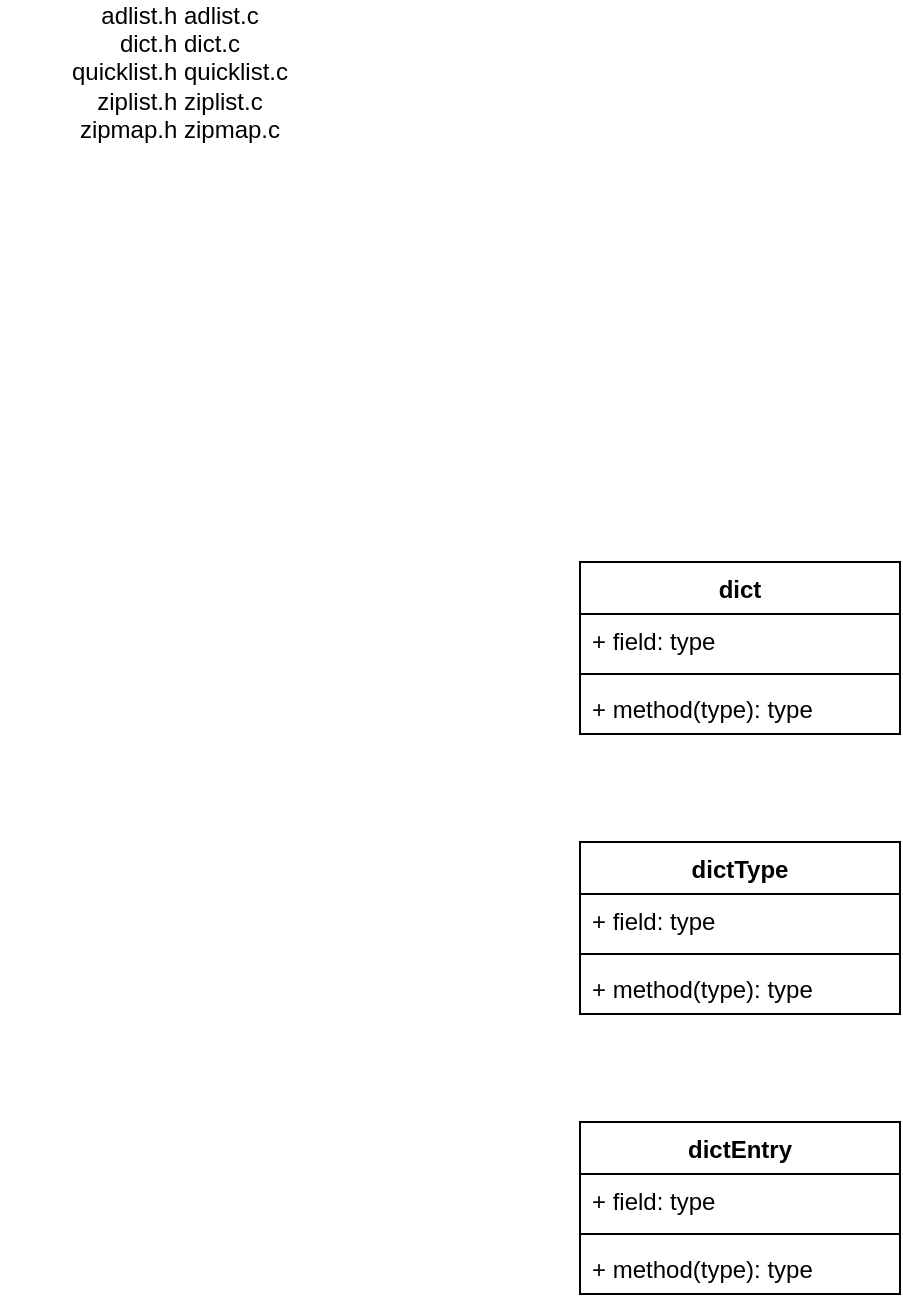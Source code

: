 <mxfile version="13.9.8" type="device" pages="7"><diagram id="kwGnPqtw0Sh4xN60_Mw1" name="datastructure"><mxGraphModel dx="1186" dy="592" grid="1" gridSize="10" guides="1" tooltips="1" connect="1" arrows="1" fold="1" page="1" pageScale="1" pageWidth="33000" pageHeight="46810" math="0" shadow="0"><root><mxCell id="WYOePW9jDsLeZXrMyy6C-0"/><mxCell id="WYOePW9jDsLeZXrMyy6C-1" parent="WYOePW9jDsLeZXrMyy6C-0"/><mxCell id="WYOePW9jDsLeZXrMyy6C-2" value="dict" style="swimlane;fontStyle=1;align=center;verticalAlign=top;childLayout=stackLayout;horizontal=1;startSize=26;horizontalStack=0;resizeParent=1;resizeParentMax=0;resizeLast=0;collapsible=1;marginBottom=0;" parent="WYOePW9jDsLeZXrMyy6C-1" vertex="1"><mxGeometry x="370" y="330" width="160" height="86" as="geometry"/></mxCell><mxCell id="WYOePW9jDsLeZXrMyy6C-3" value="+ field: type" style="text;strokeColor=none;fillColor=none;align=left;verticalAlign=top;spacingLeft=4;spacingRight=4;overflow=hidden;rotatable=0;points=[[0,0.5],[1,0.5]];portConstraint=eastwest;" parent="WYOePW9jDsLeZXrMyy6C-2" vertex="1"><mxGeometry y="26" width="160" height="26" as="geometry"/></mxCell><mxCell id="WYOePW9jDsLeZXrMyy6C-4" value="" style="line;strokeWidth=1;fillColor=none;align=left;verticalAlign=middle;spacingTop=-1;spacingLeft=3;spacingRight=3;rotatable=0;labelPosition=right;points=[];portConstraint=eastwest;" parent="WYOePW9jDsLeZXrMyy6C-2" vertex="1"><mxGeometry y="52" width="160" height="8" as="geometry"/></mxCell><mxCell id="WYOePW9jDsLeZXrMyy6C-5" value="+ method(type): type" style="text;strokeColor=none;fillColor=none;align=left;verticalAlign=top;spacingLeft=4;spacingRight=4;overflow=hidden;rotatable=0;points=[[0,0.5],[1,0.5]];portConstraint=eastwest;" parent="WYOePW9jDsLeZXrMyy6C-2" vertex="1"><mxGeometry y="60" width="160" height="26" as="geometry"/></mxCell><mxCell id="WYOePW9jDsLeZXrMyy6C-6" value="dictType" style="swimlane;fontStyle=1;align=center;verticalAlign=top;childLayout=stackLayout;horizontal=1;startSize=26;horizontalStack=0;resizeParent=1;resizeParentMax=0;resizeLast=0;collapsible=1;marginBottom=0;" parent="WYOePW9jDsLeZXrMyy6C-1" vertex="1"><mxGeometry x="370" y="470" width="160" height="86" as="geometry"/></mxCell><mxCell id="WYOePW9jDsLeZXrMyy6C-7" value="+ field: type" style="text;strokeColor=none;fillColor=none;align=left;verticalAlign=top;spacingLeft=4;spacingRight=4;overflow=hidden;rotatable=0;points=[[0,0.5],[1,0.5]];portConstraint=eastwest;" parent="WYOePW9jDsLeZXrMyy6C-6" vertex="1"><mxGeometry y="26" width="160" height="26" as="geometry"/></mxCell><mxCell id="WYOePW9jDsLeZXrMyy6C-8" value="" style="line;strokeWidth=1;fillColor=none;align=left;verticalAlign=middle;spacingTop=-1;spacingLeft=3;spacingRight=3;rotatable=0;labelPosition=right;points=[];portConstraint=eastwest;" parent="WYOePW9jDsLeZXrMyy6C-6" vertex="1"><mxGeometry y="52" width="160" height="8" as="geometry"/></mxCell><mxCell id="WYOePW9jDsLeZXrMyy6C-9" value="+ method(type): type" style="text;strokeColor=none;fillColor=none;align=left;verticalAlign=top;spacingLeft=4;spacingRight=4;overflow=hidden;rotatable=0;points=[[0,0.5],[1,0.5]];portConstraint=eastwest;" parent="WYOePW9jDsLeZXrMyy6C-6" vertex="1"><mxGeometry y="60" width="160" height="26" as="geometry"/></mxCell><mxCell id="WYOePW9jDsLeZXrMyy6C-10" value="dictEntry" style="swimlane;fontStyle=1;align=center;verticalAlign=top;childLayout=stackLayout;horizontal=1;startSize=26;horizontalStack=0;resizeParent=1;resizeParentMax=0;resizeLast=0;collapsible=1;marginBottom=0;" parent="WYOePW9jDsLeZXrMyy6C-1" vertex="1"><mxGeometry x="370" y="610" width="160" height="86" as="geometry"/></mxCell><mxCell id="WYOePW9jDsLeZXrMyy6C-11" value="+ field: type" style="text;strokeColor=none;fillColor=none;align=left;verticalAlign=top;spacingLeft=4;spacingRight=4;overflow=hidden;rotatable=0;points=[[0,0.5],[1,0.5]];portConstraint=eastwest;" parent="WYOePW9jDsLeZXrMyy6C-10" vertex="1"><mxGeometry y="26" width="160" height="26" as="geometry"/></mxCell><mxCell id="WYOePW9jDsLeZXrMyy6C-12" value="" style="line;strokeWidth=1;fillColor=none;align=left;verticalAlign=middle;spacingTop=-1;spacingLeft=3;spacingRight=3;rotatable=0;labelPosition=right;points=[];portConstraint=eastwest;" parent="WYOePW9jDsLeZXrMyy6C-10" vertex="1"><mxGeometry y="52" width="160" height="8" as="geometry"/></mxCell><mxCell id="WYOePW9jDsLeZXrMyy6C-13" value="+ method(type): type" style="text;strokeColor=none;fillColor=none;align=left;verticalAlign=top;spacingLeft=4;spacingRight=4;overflow=hidden;rotatable=0;points=[[0,0.5],[1,0.5]];portConstraint=eastwest;" parent="WYOePW9jDsLeZXrMyy6C-10" vertex="1"><mxGeometry y="60" width="160" height="26" as="geometry"/></mxCell><mxCell id="c9TSp-UaiZck3Rbrdu8g-0" value="adlist.h adlist.c&lt;br&gt;dict.h dict.c&lt;br&gt;quicklist.h quicklist.c&lt;br&gt;ziplist.h ziplist.c&lt;br&gt;zipmap.h zipmap.c" style="text;html=1;strokeColor=none;fillColor=none;align=center;verticalAlign=middle;whiteSpace=wrap;rounded=0;" vertex="1" parent="WYOePW9jDsLeZXrMyy6C-1"><mxGeometry x="80" y="50" width="180" height="70" as="geometry"/></mxCell></root></mxGraphModel></diagram><diagram id="MLkG6dIWdqjJvnIA7wKA" name="server"><mxGraphModel dx="1186" dy="592" grid="1" gridSize="10" guides="1" tooltips="1" connect="1" arrows="1" fold="1" page="1" pageScale="1" pageWidth="33000" pageHeight="46810" math="0" shadow="0"><root><mxCell id="0"/><mxCell id="1" parent="0"/><mxCell id="Axjt2PGUKr2vOuOMID9k-1" value="redisDB" style="swimlane;fontStyle=1;align=center;verticalAlign=top;childLayout=stackLayout;horizontal=1;startSize=26;horizontalStack=0;resizeParent=1;resizeParentMax=0;resizeLast=0;collapsible=1;marginBottom=0;" parent="1" vertex="1"><mxGeometry x="340" y="240" width="160" height="86" as="geometry"/></mxCell><mxCell id="Axjt2PGUKr2vOuOMID9k-2" value="+ field: type" style="text;strokeColor=none;fillColor=none;align=left;verticalAlign=top;spacingLeft=4;spacingRight=4;overflow=hidden;rotatable=0;points=[[0,0.5],[1,0.5]];portConstraint=eastwest;" parent="Axjt2PGUKr2vOuOMID9k-1" vertex="1"><mxGeometry y="26" width="160" height="26" as="geometry"/></mxCell><mxCell id="Axjt2PGUKr2vOuOMID9k-3" value="" style="line;strokeWidth=1;fillColor=none;align=left;verticalAlign=middle;spacingTop=-1;spacingLeft=3;spacingRight=3;rotatable=0;labelPosition=right;points=[];portConstraint=eastwest;" parent="Axjt2PGUKr2vOuOMID9k-1" vertex="1"><mxGeometry y="52" width="160" height="8" as="geometry"/></mxCell><mxCell id="Axjt2PGUKr2vOuOMID9k-4" value="+ method(type): type" style="text;strokeColor=none;fillColor=none;align=left;verticalAlign=top;spacingLeft=4;spacingRight=4;overflow=hidden;rotatable=0;points=[[0,0.5],[1,0.5]];portConstraint=eastwest;" parent="Axjt2PGUKr2vOuOMID9k-1" vertex="1"><mxGeometry y="60" width="160" height="26" as="geometry"/></mxCell><mxCell id="Axjt2PGUKr2vOuOMID9k-5" value="redisServer" style="swimlane;fontStyle=1;align=center;verticalAlign=top;childLayout=stackLayout;horizontal=1;startSize=26;horizontalStack=0;resizeParent=1;resizeParentMax=0;resizeLast=0;collapsible=1;marginBottom=0;" parent="1" vertex="1"><mxGeometry x="550" y="238" width="160" height="86" as="geometry"/></mxCell><mxCell id="Axjt2PGUKr2vOuOMID9k-6" value="+ field: type" style="text;strokeColor=none;fillColor=none;align=left;verticalAlign=top;spacingLeft=4;spacingRight=4;overflow=hidden;rotatable=0;points=[[0,0.5],[1,0.5]];portConstraint=eastwest;" parent="Axjt2PGUKr2vOuOMID9k-5" vertex="1"><mxGeometry y="26" width="160" height="26" as="geometry"/></mxCell><mxCell id="Axjt2PGUKr2vOuOMID9k-7" value="" style="line;strokeWidth=1;fillColor=none;align=left;verticalAlign=middle;spacingTop=-1;spacingLeft=3;spacingRight=3;rotatable=0;labelPosition=right;points=[];portConstraint=eastwest;" parent="Axjt2PGUKr2vOuOMID9k-5" vertex="1"><mxGeometry y="52" width="160" height="8" as="geometry"/></mxCell><mxCell id="Axjt2PGUKr2vOuOMID9k-8" value="+ method(type): type" style="text;strokeColor=none;fillColor=none;align=left;verticalAlign=top;spacingLeft=4;spacingRight=4;overflow=hidden;rotatable=0;points=[[0,0.5],[1,0.5]];portConstraint=eastwest;" parent="Axjt2PGUKr2vOuOMID9k-5" vertex="1"><mxGeometry y="60" width="160" height="26" as="geometry"/></mxCell><mxCell id="Axjt2PGUKr2vOuOMID9k-9" value="client" style="swimlane;fontStyle=1;align=center;verticalAlign=top;childLayout=stackLayout;horizontal=1;startSize=26;horizontalStack=0;resizeParent=1;resizeParentMax=0;resizeLast=0;collapsible=1;marginBottom=0;" parent="1" vertex="1"><mxGeometry x="340" y="370" width="160" height="86" as="geometry"/></mxCell><mxCell id="Axjt2PGUKr2vOuOMID9k-10" value="+ field: type" style="text;strokeColor=none;fillColor=none;align=left;verticalAlign=top;spacingLeft=4;spacingRight=4;overflow=hidden;rotatable=0;points=[[0,0.5],[1,0.5]];portConstraint=eastwest;" parent="Axjt2PGUKr2vOuOMID9k-9" vertex="1"><mxGeometry y="26" width="160" height="26" as="geometry"/></mxCell><mxCell id="Axjt2PGUKr2vOuOMID9k-11" value="" style="line;strokeWidth=1;fillColor=none;align=left;verticalAlign=middle;spacingTop=-1;spacingLeft=3;spacingRight=3;rotatable=0;labelPosition=right;points=[];portConstraint=eastwest;" parent="Axjt2PGUKr2vOuOMID9k-9" vertex="1"><mxGeometry y="52" width="160" height="8" as="geometry"/></mxCell><mxCell id="Axjt2PGUKr2vOuOMID9k-12" value="+ method(type): type" style="text;strokeColor=none;fillColor=none;align=left;verticalAlign=top;spacingLeft=4;spacingRight=4;overflow=hidden;rotatable=0;points=[[0,0.5],[1,0.5]];portConstraint=eastwest;" parent="Axjt2PGUKr2vOuOMID9k-9" vertex="1"><mxGeometry y="60" width="160" height="26" as="geometry"/></mxCell><mxCell id="Axjt2PGUKr2vOuOMID9k-13" value="redisObject(robj)" style="swimlane;fontStyle=1;align=center;verticalAlign=top;childLayout=stackLayout;horizontal=1;startSize=26;horizontalStack=0;resizeParent=1;resizeParentMax=0;resizeLast=0;collapsible=1;marginBottom=0;" parent="1" vertex="1"><mxGeometry x="550" y="370" width="160" height="86" as="geometry"/></mxCell><mxCell id="Axjt2PGUKr2vOuOMID9k-14" value="+ field: type" style="text;strokeColor=none;fillColor=none;align=left;verticalAlign=top;spacingLeft=4;spacingRight=4;overflow=hidden;rotatable=0;points=[[0,0.5],[1,0.5]];portConstraint=eastwest;" parent="Axjt2PGUKr2vOuOMID9k-13" vertex="1"><mxGeometry y="26" width="160" height="26" as="geometry"/></mxCell><mxCell id="Axjt2PGUKr2vOuOMID9k-15" value="" style="line;strokeWidth=1;fillColor=none;align=left;verticalAlign=middle;spacingTop=-1;spacingLeft=3;spacingRight=3;rotatable=0;labelPosition=right;points=[];portConstraint=eastwest;" parent="Axjt2PGUKr2vOuOMID9k-13" vertex="1"><mxGeometry y="52" width="160" height="8" as="geometry"/></mxCell><mxCell id="Axjt2PGUKr2vOuOMID9k-16" value="+ method(type): type" style="text;strokeColor=none;fillColor=none;align=left;verticalAlign=top;spacingLeft=4;spacingRight=4;overflow=hidden;rotatable=0;points=[[0,0.5],[1,0.5]];portConstraint=eastwest;" parent="Axjt2PGUKr2vOuOMID9k-13" vertex="1"><mxGeometry y="60" width="160" height="26" as="geometry"/></mxCell><mxCell id="dOBc3FZ5u_qox5ey2-ql-1" value="rdb" style="ellipse;whiteSpace=wrap;html=1;" parent="1" vertex="1"><mxGeometry x="960" y="246" width="120" height="80" as="geometry"/></mxCell><mxCell id="dOBc3FZ5u_qox5ey2-ql-6" value="rdbSaveInfo" style="swimlane;fontStyle=0;childLayout=stackLayout;horizontal=1;startSize=26;fillColor=none;horizontalStack=0;resizeParent=1;resizeParentMax=0;resizeLast=0;collapsible=1;marginBottom=0;" parent="1" vertex="1"><mxGeometry x="1050" y="620" width="140" height="104" as="geometry"/></mxCell><mxCell id="dOBc3FZ5u_qox5ey2-ql-7" value="+ field: type" style="text;strokeColor=none;fillColor=none;align=left;verticalAlign=top;spacingLeft=4;spacingRight=4;overflow=hidden;rotatable=0;points=[[0,0.5],[1,0.5]];portConstraint=eastwest;" parent="dOBc3FZ5u_qox5ey2-ql-6" vertex="1"><mxGeometry y="26" width="140" height="26" as="geometry"/></mxCell><mxCell id="dOBc3FZ5u_qox5ey2-ql-8" value="+ field: type" style="text;strokeColor=none;fillColor=none;align=left;verticalAlign=top;spacingLeft=4;spacingRight=4;overflow=hidden;rotatable=0;points=[[0,0.5],[1,0.5]];portConstraint=eastwest;" parent="dOBc3FZ5u_qox5ey2-ql-6" vertex="1"><mxGeometry y="52" width="140" height="26" as="geometry"/></mxCell><mxCell id="dOBc3FZ5u_qox5ey2-ql-9" value="+ field: type" style="text;strokeColor=none;fillColor=none;align=left;verticalAlign=top;spacingLeft=4;spacingRight=4;overflow=hidden;rotatable=0;points=[[0,0.5],[1,0.5]];portConstraint=eastwest;" parent="dOBc3FZ5u_qox5ey2-ql-6" vertex="1"><mxGeometry y="78" width="140" height="26" as="geometry"/></mxCell></root></mxGraphModel></diagram><diagram id="YJQRR5eWi-S0P3Myvu9Y" name="x.c"><mxGraphModel dx="1186" dy="592" grid="1" gridSize="10" guides="1" tooltips="1" connect="1" arrows="1" fold="1" page="1" pageScale="1" pageWidth="33000" pageHeight="46810" math="0" shadow="0"><root><mxCell id="NICX659uabWh8dzZwSVL-0"/><mxCell id="NICX659uabWh8dzZwSVL-1" parent="NICX659uabWh8dzZwSVL-0"/><mxCell id="KI76AhLWskmVphOcVBWf-0" value="db.c" style="rounded=1;whiteSpace=wrap;html=1;" parent="NICX659uabWh8dzZwSVL-1" vertex="1"><mxGeometry x="460" y="330" width="120" height="60" as="geometry"/></mxCell><mxCell id="KI76AhLWskmVphOcVBWf-1" value="expire.c" style="rounded=1;whiteSpace=wrap;html=1;" parent="NICX659uabWh8dzZwSVL-1" vertex="1"><mxGeometry x="660" y="330" width="120" height="60" as="geometry"/></mxCell><mxCell id="9aq2ZsErig46l1gBdpZh-0" value="notify.c" style="rounded=1;whiteSpace=wrap;html=1;" parent="NICX659uabWh8dzZwSVL-1" vertex="1"><mxGeometry x="860" y="330" width="120" height="60" as="geometry"/></mxCell><mxCell id="mBUgen4PDRYSCeCdb0db-0" value="object.c" style="rounded=1;whiteSpace=wrap;html=1;" vertex="1" parent="NICX659uabWh8dzZwSVL-1"><mxGeometry x="460" y="440" width="120" height="60" as="geometry"/></mxCell></root></mxGraphModel></diagram><diagram id="a1wZywqWj1Dcr_A0jrQk" name="ae"><mxGraphModel dx="1186" dy="592" grid="1" gridSize="10" guides="1" tooltips="1" connect="1" arrows="1" fold="1" page="1" pageScale="1" pageWidth="33000" pageHeight="46810" math="0" shadow="0"><root><mxCell id="z6a05a61KeVNtkO6CO_o-0"/><mxCell id="z6a05a61KeVNtkO6CO_o-1" parent="z6a05a61KeVNtkO6CO_o-0"/><mxCell id="z6a05a61KeVNtkO6CO_o-6" value="aeFileEvent" style="swimlane;fontStyle=0;childLayout=stackLayout;horizontal=1;startSize=26;fillColor=none;horizontalStack=0;resizeParent=1;resizeParentMax=0;resizeLast=0;collapsible=1;marginBottom=0;" parent="z6a05a61KeVNtkO6CO_o-1" vertex="1"><mxGeometry x="560" y="393" width="140" height="104" as="geometry"/></mxCell><mxCell id="z6a05a61KeVNtkO6CO_o-7" value="+ field: type" style="text;strokeColor=none;fillColor=none;align=left;verticalAlign=top;spacingLeft=4;spacingRight=4;overflow=hidden;rotatable=0;points=[[0,0.5],[1,0.5]];portConstraint=eastwest;" parent="z6a05a61KeVNtkO6CO_o-6" vertex="1"><mxGeometry y="26" width="140" height="26" as="geometry"/></mxCell><mxCell id="z6a05a61KeVNtkO6CO_o-8" value="+ field: type" style="text;strokeColor=none;fillColor=none;align=left;verticalAlign=top;spacingLeft=4;spacingRight=4;overflow=hidden;rotatable=0;points=[[0,0.5],[1,0.5]];portConstraint=eastwest;" parent="z6a05a61KeVNtkO6CO_o-6" vertex="1"><mxGeometry y="52" width="140" height="26" as="geometry"/></mxCell><mxCell id="z6a05a61KeVNtkO6CO_o-9" value="+ field: type" style="text;strokeColor=none;fillColor=none;align=left;verticalAlign=top;spacingLeft=4;spacingRight=4;overflow=hidden;rotatable=0;points=[[0,0.5],[1,0.5]];portConstraint=eastwest;" parent="z6a05a61KeVNtkO6CO_o-6" vertex="1"><mxGeometry y="78" width="140" height="26" as="geometry"/></mxCell><mxCell id="z6a05a61KeVNtkO6CO_o-10" value="aeTimeEvent" style="swimlane;fontStyle=0;childLayout=stackLayout;horizontal=1;startSize=26;fillColor=none;horizontalStack=0;resizeParent=1;resizeParentMax=0;resizeLast=0;collapsible=1;marginBottom=0;" parent="z6a05a61KeVNtkO6CO_o-1" vertex="1"><mxGeometry x="780" y="390" width="140" height="104" as="geometry"/></mxCell><mxCell id="z6a05a61KeVNtkO6CO_o-11" value="+ field: type" style="text;strokeColor=none;fillColor=none;align=left;verticalAlign=top;spacingLeft=4;spacingRight=4;overflow=hidden;rotatable=0;points=[[0,0.5],[1,0.5]];portConstraint=eastwest;" parent="z6a05a61KeVNtkO6CO_o-10" vertex="1"><mxGeometry y="26" width="140" height="26" as="geometry"/></mxCell><mxCell id="z6a05a61KeVNtkO6CO_o-12" value="+ field: type" style="text;strokeColor=none;fillColor=none;align=left;verticalAlign=top;spacingLeft=4;spacingRight=4;overflow=hidden;rotatable=0;points=[[0,0.5],[1,0.5]];portConstraint=eastwest;" parent="z6a05a61KeVNtkO6CO_o-10" vertex="1"><mxGeometry y="52" width="140" height="26" as="geometry"/></mxCell><mxCell id="z6a05a61KeVNtkO6CO_o-13" value="+ field: type" style="text;strokeColor=none;fillColor=none;align=left;verticalAlign=top;spacingLeft=4;spacingRight=4;overflow=hidden;rotatable=0;points=[[0,0.5],[1,0.5]];portConstraint=eastwest;" parent="z6a05a61KeVNtkO6CO_o-10" vertex="1"><mxGeometry y="78" width="140" height="26" as="geometry"/></mxCell><mxCell id="z6a05a61KeVNtkO6CO_o-14" value="aeFiredEvent" style="swimlane;fontStyle=0;childLayout=stackLayout;horizontal=1;startSize=26;fillColor=none;horizontalStack=0;resizeParent=1;resizeParentMax=0;resizeLast=0;collapsible=1;marginBottom=0;" parent="z6a05a61KeVNtkO6CO_o-1" vertex="1"><mxGeometry x="1000" y="390" width="140" height="104" as="geometry"/></mxCell><mxCell id="z6a05a61KeVNtkO6CO_o-15" value="+ field: type" style="text;strokeColor=none;fillColor=none;align=left;verticalAlign=top;spacingLeft=4;spacingRight=4;overflow=hidden;rotatable=0;points=[[0,0.5],[1,0.5]];portConstraint=eastwest;" parent="z6a05a61KeVNtkO6CO_o-14" vertex="1"><mxGeometry y="26" width="140" height="26" as="geometry"/></mxCell><mxCell id="z6a05a61KeVNtkO6CO_o-16" value="+ field: type" style="text;strokeColor=none;fillColor=none;align=left;verticalAlign=top;spacingLeft=4;spacingRight=4;overflow=hidden;rotatable=0;points=[[0,0.5],[1,0.5]];portConstraint=eastwest;" parent="z6a05a61KeVNtkO6CO_o-14" vertex="1"><mxGeometry y="52" width="140" height="26" as="geometry"/></mxCell><mxCell id="z6a05a61KeVNtkO6CO_o-17" value="+ field: type" style="text;strokeColor=none;fillColor=none;align=left;verticalAlign=top;spacingLeft=4;spacingRight=4;overflow=hidden;rotatable=0;points=[[0,0.5],[1,0.5]];portConstraint=eastwest;" parent="z6a05a61KeVNtkO6CO_o-14" vertex="1"><mxGeometry y="78" width="140" height="26" as="geometry"/></mxCell><mxCell id="z6a05a61KeVNtkO6CO_o-18" value="aeEventLoop" style="swimlane;fontStyle=0;childLayout=stackLayout;horizontal=1;startSize=26;fillColor=#FF3333;horizontalStack=0;resizeParent=1;resizeParentMax=0;resizeLast=0;collapsible=1;marginBottom=0;" parent="z6a05a61KeVNtkO6CO_o-1" vertex="1"><mxGeometry x="1200" y="390" width="140" height="104" as="geometry"/></mxCell><mxCell id="z6a05a61KeVNtkO6CO_o-19" value="+ : type" style="text;strokeColor=none;fillColor=none;align=left;verticalAlign=top;spacingLeft=4;spacingRight=4;overflow=hidden;rotatable=0;points=[[0,0.5],[1,0.5]];portConstraint=eastwest;" parent="z6a05a61KeVNtkO6CO_o-18" vertex="1"><mxGeometry y="26" width="140" height="26" as="geometry"/></mxCell><mxCell id="z6a05a61KeVNtkO6CO_o-20" value="+ field: type" style="text;strokeColor=none;fillColor=none;align=left;verticalAlign=top;spacingLeft=4;spacingRight=4;overflow=hidden;rotatable=0;points=[[0,0.5],[1,0.5]];portConstraint=eastwest;" parent="z6a05a61KeVNtkO6CO_o-18" vertex="1"><mxGeometry y="52" width="140" height="26" as="geometry"/></mxCell><mxCell id="z6a05a61KeVNtkO6CO_o-21" value="+ field: type" style="text;strokeColor=none;fillColor=none;align=left;verticalAlign=top;spacingLeft=4;spacingRight=4;overflow=hidden;rotatable=0;points=[[0,0.5],[1,0.5]];portConstraint=eastwest;" parent="z6a05a61KeVNtkO6CO_o-18" vertex="1"><mxGeometry y="78" width="140" height="26" as="geometry"/></mxCell><mxCell id="z6a05a61KeVNtkO6CO_o-23" value="&lt;b&gt;ae.h ae.c&lt;br&gt;ae_select.c&lt;br&gt;ae_kqueue.c&lt;br&gt;ae_evport.c&lt;br&gt;ae_epoll.c&lt;/b&gt;" style="text;html=1;strokeColor=none;fillColor=#FF3333;align=center;verticalAlign=middle;whiteSpace=wrap;rounded=0;" parent="z6a05a61KeVNtkO6CO_o-1" vertex="1"><mxGeometry x="50" y="30" width="110" height="100" as="geometry"/></mxCell><mxCell id="MK6UWDcBN1tunpkWiLe5-0" value="ae_epoll.c" style="text;html=1;strokeColor=none;fillColor=none;align=center;verticalAlign=middle;whiteSpace=wrap;rounded=0;" parent="z6a05a61KeVNtkO6CO_o-1" vertex="1"><mxGeometry x="490" y="840" width="70" height="20" as="geometry"/></mxCell><mxCell id="MK6UWDcBN1tunpkWiLe5-5" value="aeApiState" style="swimlane;fontStyle=0;childLayout=stackLayout;horizontal=1;startSize=26;fillColor=none;horizontalStack=0;resizeParent=1;resizeParentMax=0;resizeLast=0;collapsible=1;marginBottom=0;" parent="z6a05a61KeVNtkO6CO_o-1" vertex="1"><mxGeometry x="540" y="900" width="140" height="78" as="geometry"/></mxCell><mxCell id="MK6UWDcBN1tunpkWiLe5-6" value="+ epfd: int" style="text;strokeColor=none;fillColor=none;align=left;verticalAlign=top;spacingLeft=4;spacingRight=4;overflow=hidden;rotatable=0;points=[[0,0.5],[1,0.5]];portConstraint=eastwest;" parent="MK6UWDcBN1tunpkWiLe5-5" vertex="1"><mxGeometry y="26" width="140" height="26" as="geometry"/></mxCell><mxCell id="MK6UWDcBN1tunpkWiLe5-7" value="+ events:epoll_event*" style="text;strokeColor=none;fillColor=none;align=left;verticalAlign=top;spacingLeft=4;spacingRight=4;overflow=hidden;rotatable=0;points=[[0,0.5],[1,0.5]];portConstraint=eastwest;" parent="MK6UWDcBN1tunpkWiLe5-5" vertex="1"><mxGeometry y="52" width="140" height="26" as="geometry"/></mxCell></root></mxGraphModel></diagram><diagram id="v5k0zlbc_MxuMy0L8jZ1" name="config"><mxGraphModel dx="1186" dy="592" grid="1" gridSize="10" guides="1" tooltips="1" connect="1" arrows="1" fold="1" page="1" pageScale="1" pageWidth="33000" pageHeight="46810" math="0" shadow="0"><root><mxCell id="AnNyFdBnHkqMjm4v036j-0"/><mxCell id="AnNyFdBnHkqMjm4v036j-1" parent="AnNyFdBnHkqMjm4v036j-0"/></root></mxGraphModel></diagram><diagram id="NWblfBoyyqJ5Y8OCCjbi" name="zmalloc"><mxGraphModel dx="1186" dy="592" grid="1" gridSize="10" guides="1" tooltips="1" connect="1" arrows="1" fold="1" page="1" pageScale="1" pageWidth="33000" pageHeight="46810" math="0" shadow="0"><root><mxCell id="A6D6-RWkdsisrGh8dwW9-0"/><mxCell id="A6D6-RWkdsisrGh8dwW9-1" parent="A6D6-RWkdsisrGh8dwW9-0"/></root></mxGraphModel></diagram><diagram id="SaSQYiwgOAwWY-AVP5qp" name="misc"><mxGraphModel dx="1186" dy="592" grid="1" gridSize="10" guides="1" tooltips="1" connect="1" arrows="1" fold="1" page="1" pageScale="1" pageWidth="33000" pageHeight="46810" math="0" shadow="0"><root><mxCell id="2ya4DAk-_v7m4kKqfIw9-0"/><mxCell id="2ya4DAk-_v7m4kKqfIw9-1" parent="2ya4DAk-_v7m4kKqfIw9-0"/><mxCell id="2ya4DAk-_v7m4kKqfIw9-2" value="asciilogo" style="rounded=1;whiteSpace=wrap;html=1;fillColor=#FFFFFF;strokeColor=#000000;" vertex="1" parent="2ya4DAk-_v7m4kKqfIw9-1"><mxGeometry x="330" y="180" width="120" height="60" as="geometry"/></mxCell></root></mxGraphModel></diagram></mxfile>